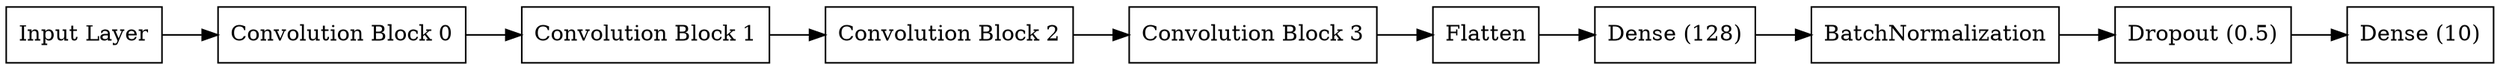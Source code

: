 digraph G {
	concentrate=True;
	dpi=96;
	rankdir=LR;
	node [shape=record];
	139875408157328 [label="Input Layer"];
	139875208779712 [label="Convolution Block 0"];
	139875208891744 [label="Convolution Block 1"];
	139875212800928 [label="Convolution Block 2"];
	139875427331088 [label="Convolution Block 3"];
	139875208781392 [label="Flatten"];
	139875208779328 [label="Dense (128)"];
	139878548145824 [label="BatchNormalization"];
	139878546516960 [label="Dropout (0.5)"];
	139878546499376 [label="Dense (10)"];
	139875408157328 -> 139875208779712;
	139875208779712 -> 139875208891744;
	139875208891744 -> 139875212800928;
	139875212800928 -> 139875427331088;
	139875427331088 -> 139875208781392;
	139875208781392 -> 139875208779328;
	139875208779328 -> 139878548145824;
	139878548145824 -> 139878546516960;
	139878546516960 -> 139878546499376;
}
